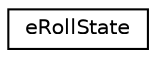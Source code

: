 digraph "Graphical Class Hierarchy"
{
 // LATEX_PDF_SIZE
  edge [fontname="Helvetica",fontsize="10",labelfontname="Helvetica",labelfontsize="10"];
  node [fontname="Helvetica",fontsize="10",shape=record];
  rankdir="LR";
  Node0 [label="eRollState",height=0.2,width=0.4,color="black", fillcolor="white", style="filled",URL="$structe_roll_state.html",tooltip="structure of the roll states"];
}
